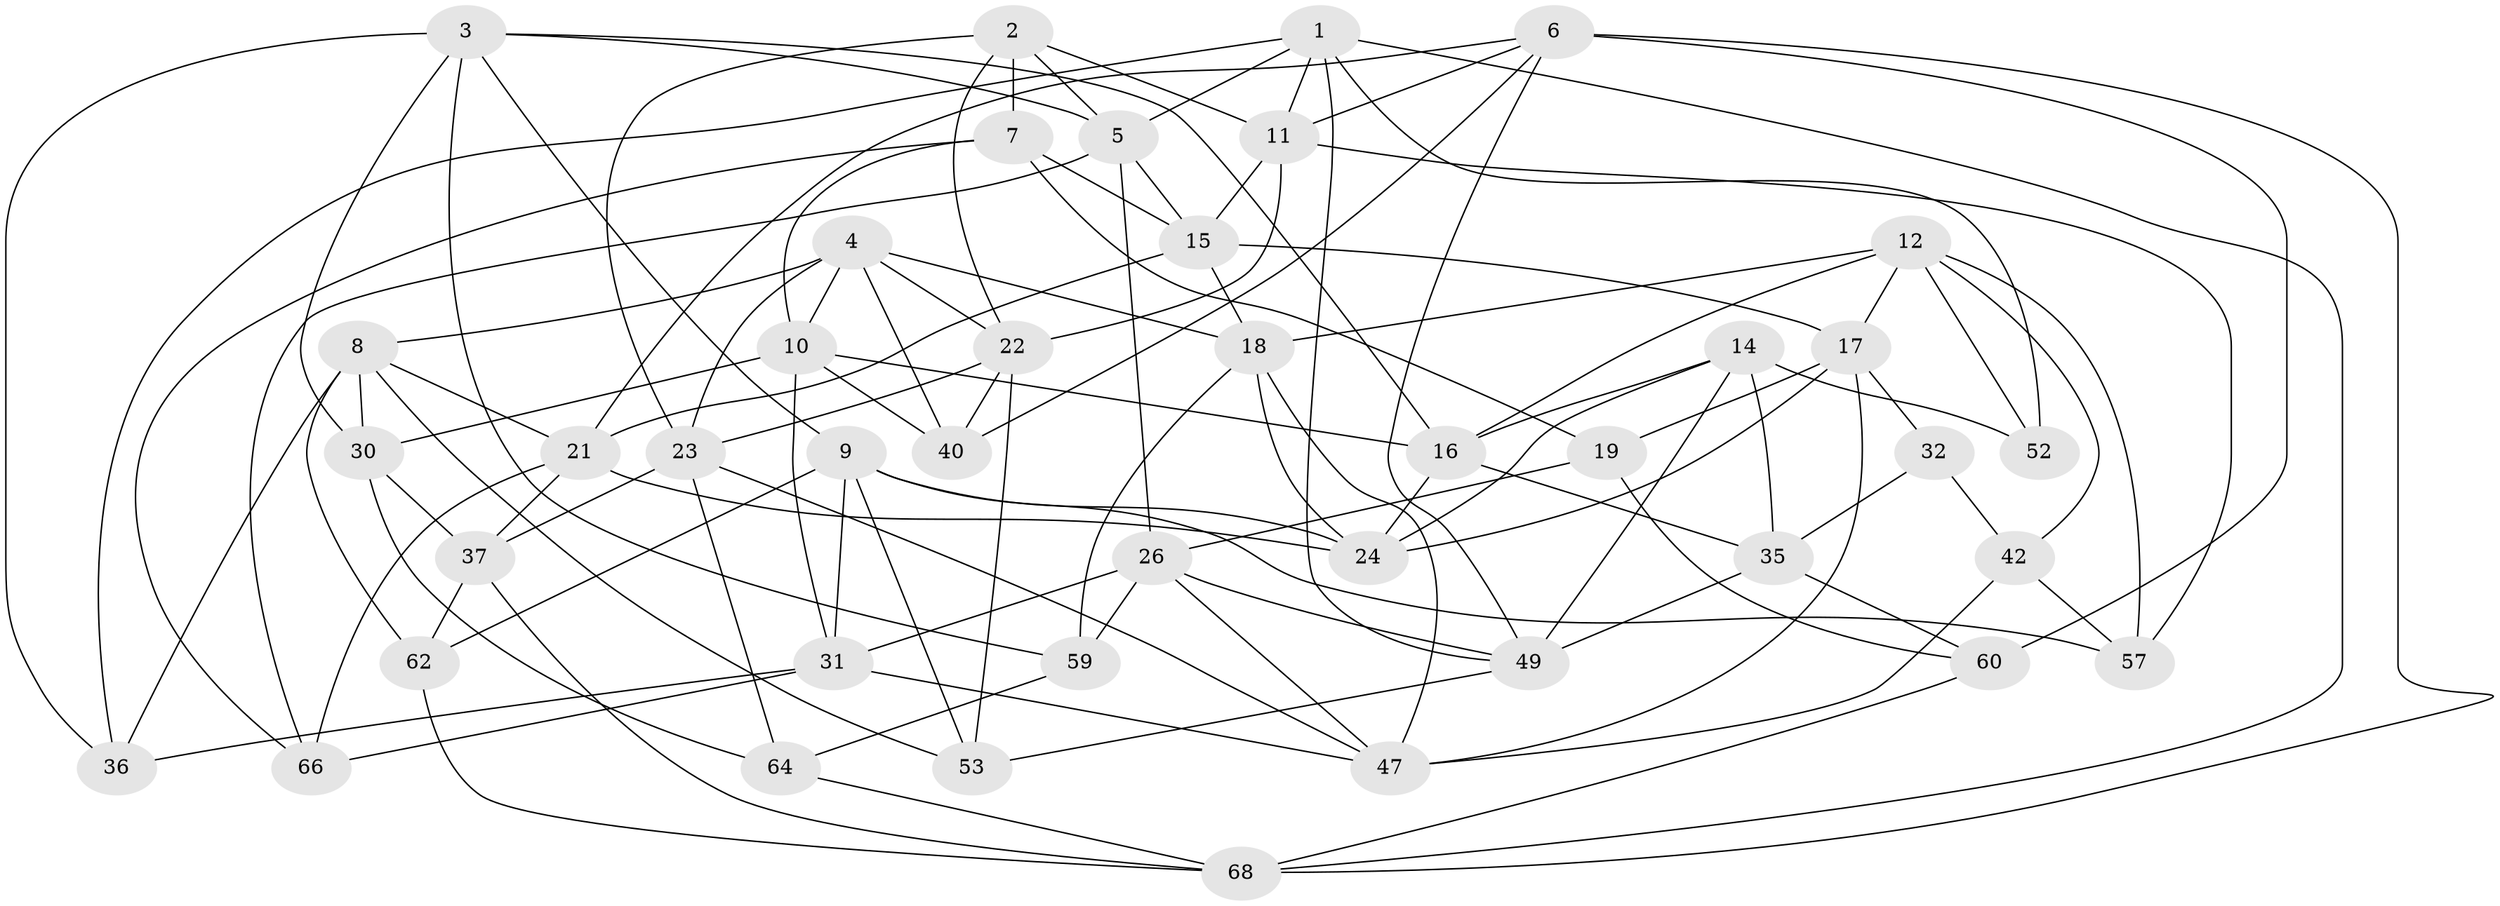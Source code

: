 // original degree distribution, {4: 1.0}
// Generated by graph-tools (version 1.1) at 2025/42/03/06/25 10:42:22]
// undirected, 42 vertices, 109 edges
graph export_dot {
graph [start="1"]
  node [color=gray90,style=filled];
  1 [super="+56"];
  2 [super="+48"];
  3 [super="+20"];
  4 [super="+33"];
  5 [super="+29"];
  6 [super="+58"];
  7 [super="+51"];
  8 [super="+50"];
  9 [super="+71"];
  10 [super="+39"];
  11 [super="+13"];
  12 [super="+25"];
  14 [super="+61"];
  15 [super="+46"];
  16 [super="+28"];
  17 [super="+70"];
  18 [super="+38"];
  19;
  21 [super="+45"];
  22 [super="+27"];
  23 [super="+55"];
  24 [super="+34"];
  26 [super="+65"];
  30 [super="+44"];
  31 [super="+63"];
  32;
  35 [super="+41"];
  36;
  37 [super="+43"];
  40;
  42;
  47 [super="+67"];
  49 [super="+54"];
  52;
  53;
  57;
  59;
  60;
  62;
  64;
  66;
  68 [super="+69"];
  1 -- 52;
  1 -- 49;
  1 -- 11;
  1 -- 36;
  1 -- 68;
  1 -- 5;
  2 -- 23;
  2 -- 7 [weight=2];
  2 -- 22;
  2 -- 11;
  2 -- 5;
  3 -- 16;
  3 -- 59;
  3 -- 36;
  3 -- 5;
  3 -- 30;
  3 -- 9;
  4 -- 22;
  4 -- 40;
  4 -- 18;
  4 -- 10;
  4 -- 23;
  4 -- 8;
  5 -- 26;
  5 -- 66;
  5 -- 15;
  6 -- 60;
  6 -- 68;
  6 -- 11;
  6 -- 40;
  6 -- 49;
  6 -- 21;
  7 -- 10;
  7 -- 15;
  7 -- 19;
  7 -- 66;
  8 -- 53;
  8 -- 21;
  8 -- 36;
  8 -- 62;
  8 -- 30;
  9 -- 62;
  9 -- 53;
  9 -- 24;
  9 -- 57;
  9 -- 31;
  10 -- 40;
  10 -- 16;
  10 -- 31;
  10 -- 30;
  11 -- 57;
  11 -- 15;
  11 -- 22;
  12 -- 18;
  12 -- 57;
  12 -- 17;
  12 -- 16;
  12 -- 42;
  12 -- 52;
  14 -- 52 [weight=2];
  14 -- 16;
  14 -- 49;
  14 -- 24;
  14 -- 35;
  15 -- 18;
  15 -- 17;
  15 -- 21;
  16 -- 24;
  16 -- 35;
  17 -- 32;
  17 -- 24;
  17 -- 19;
  17 -- 47;
  18 -- 24;
  18 -- 59;
  18 -- 47;
  19 -- 26;
  19 -- 60;
  21 -- 66;
  21 -- 24;
  21 -- 37;
  22 -- 53;
  22 -- 23;
  22 -- 40;
  23 -- 64;
  23 -- 47;
  23 -- 37;
  26 -- 59;
  26 -- 47;
  26 -- 31;
  26 -- 49;
  30 -- 37 [weight=2];
  30 -- 64;
  31 -- 47;
  31 -- 36;
  31 -- 66;
  32 -- 35 [weight=2];
  32 -- 42;
  35 -- 60;
  35 -- 49;
  37 -- 62;
  37 -- 68;
  42 -- 57;
  42 -- 47;
  49 -- 53;
  59 -- 64;
  60 -- 68;
  62 -- 68;
  64 -- 68;
}
